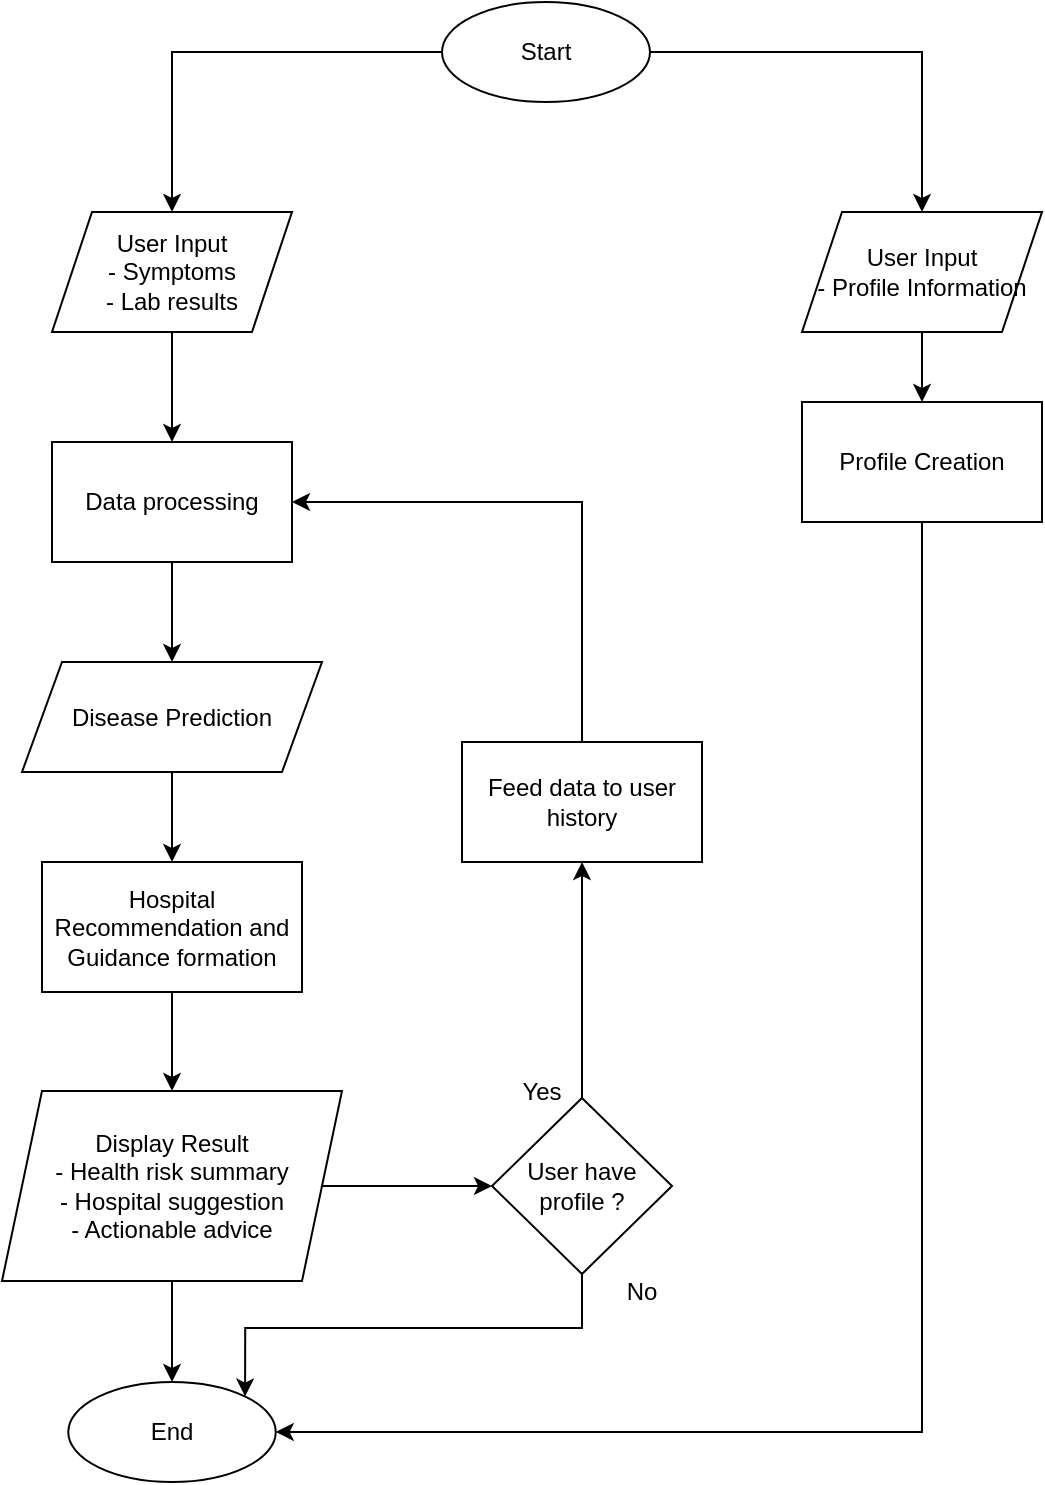<mxfile version="26.0.4">
  <diagram id="C5RBs43oDa-KdzZeNtuy" name="Page-1">
    <mxGraphModel dx="1600" dy="804" grid="1" gridSize="10" guides="1" tooltips="1" connect="1" arrows="1" fold="1" page="1" pageScale="1" pageWidth="827" pageHeight="1169" math="0" shadow="0">
      <root>
        <mxCell id="WIyWlLk6GJQsqaUBKTNV-0" />
        <mxCell id="WIyWlLk6GJQsqaUBKTNV-1" parent="WIyWlLk6GJQsqaUBKTNV-0" />
        <mxCell id="TETJtV4ih2mq-wsXNBXI-4" value="" style="edgeStyle=orthogonalEdgeStyle;rounded=0;orthogonalLoop=1;jettySize=auto;html=1;" edge="1" parent="WIyWlLk6GJQsqaUBKTNV-1" source="TETJtV4ih2mq-wsXNBXI-0" target="TETJtV4ih2mq-wsXNBXI-3">
          <mxGeometry relative="1" as="geometry" />
        </mxCell>
        <mxCell id="TETJtV4ih2mq-wsXNBXI-16" value="" style="edgeStyle=orthogonalEdgeStyle;rounded=0;orthogonalLoop=1;jettySize=auto;html=1;" edge="1" parent="WIyWlLk6GJQsqaUBKTNV-1" source="TETJtV4ih2mq-wsXNBXI-0" target="TETJtV4ih2mq-wsXNBXI-15">
          <mxGeometry relative="1" as="geometry" />
        </mxCell>
        <mxCell id="TETJtV4ih2mq-wsXNBXI-0" value="Start" style="ellipse;whiteSpace=wrap;html=1;" vertex="1" parent="WIyWlLk6GJQsqaUBKTNV-1">
          <mxGeometry x="390" y="40" width="104" height="50" as="geometry" />
        </mxCell>
        <mxCell id="TETJtV4ih2mq-wsXNBXI-18" value="" style="edgeStyle=orthogonalEdgeStyle;rounded=0;orthogonalLoop=1;jettySize=auto;html=1;" edge="1" parent="WIyWlLk6GJQsqaUBKTNV-1" source="TETJtV4ih2mq-wsXNBXI-3" target="TETJtV4ih2mq-wsXNBXI-5">
          <mxGeometry relative="1" as="geometry" />
        </mxCell>
        <mxCell id="TETJtV4ih2mq-wsXNBXI-3" value="&lt;div&gt;User Input&lt;/div&gt;&lt;div&gt;- Symptoms&lt;/div&gt;&lt;div&gt;- Lab results&lt;br&gt;&lt;/div&gt;" style="shape=parallelogram;perimeter=parallelogramPerimeter;whiteSpace=wrap;html=1;fixedSize=1;" vertex="1" parent="WIyWlLk6GJQsqaUBKTNV-1">
          <mxGeometry x="195" y="145" width="120" height="60" as="geometry" />
        </mxCell>
        <mxCell id="TETJtV4ih2mq-wsXNBXI-10" value="" style="edgeStyle=orthogonalEdgeStyle;rounded=0;orthogonalLoop=1;jettySize=auto;html=1;" edge="1" parent="WIyWlLk6GJQsqaUBKTNV-1" source="TETJtV4ih2mq-wsXNBXI-5" target="TETJtV4ih2mq-wsXNBXI-9">
          <mxGeometry relative="1" as="geometry" />
        </mxCell>
        <mxCell id="TETJtV4ih2mq-wsXNBXI-5" value="Data processing" style="whiteSpace=wrap;html=1;" vertex="1" parent="WIyWlLk6GJQsqaUBKTNV-1">
          <mxGeometry x="195" y="260" width="120" height="60" as="geometry" />
        </mxCell>
        <mxCell id="TETJtV4ih2mq-wsXNBXI-12" value="" style="edgeStyle=orthogonalEdgeStyle;rounded=0;orthogonalLoop=1;jettySize=auto;html=1;" edge="1" parent="WIyWlLk6GJQsqaUBKTNV-1" source="TETJtV4ih2mq-wsXNBXI-9" target="TETJtV4ih2mq-wsXNBXI-11">
          <mxGeometry relative="1" as="geometry" />
        </mxCell>
        <mxCell id="TETJtV4ih2mq-wsXNBXI-9" value="Disease Prediction" style="shape=parallelogram;perimeter=parallelogramPerimeter;whiteSpace=wrap;html=1;fixedSize=1;" vertex="1" parent="WIyWlLk6GJQsqaUBKTNV-1">
          <mxGeometry x="180" y="370" width="150" height="55" as="geometry" />
        </mxCell>
        <mxCell id="TETJtV4ih2mq-wsXNBXI-14" value="" style="edgeStyle=orthogonalEdgeStyle;rounded=0;orthogonalLoop=1;jettySize=auto;html=1;" edge="1" parent="WIyWlLk6GJQsqaUBKTNV-1" source="TETJtV4ih2mq-wsXNBXI-11" target="TETJtV4ih2mq-wsXNBXI-13">
          <mxGeometry relative="1" as="geometry" />
        </mxCell>
        <mxCell id="TETJtV4ih2mq-wsXNBXI-11" value="Hospital Recommendation and Guidance formation" style="whiteSpace=wrap;html=1;" vertex="1" parent="WIyWlLk6GJQsqaUBKTNV-1">
          <mxGeometry x="190" y="470" width="130" height="65" as="geometry" />
        </mxCell>
        <mxCell id="TETJtV4ih2mq-wsXNBXI-22" value="" style="edgeStyle=orthogonalEdgeStyle;rounded=0;orthogonalLoop=1;jettySize=auto;html=1;" edge="1" parent="WIyWlLk6GJQsqaUBKTNV-1" source="TETJtV4ih2mq-wsXNBXI-13" target="TETJtV4ih2mq-wsXNBXI-21">
          <mxGeometry relative="1" as="geometry" />
        </mxCell>
        <mxCell id="TETJtV4ih2mq-wsXNBXI-27" value="" style="edgeStyle=orthogonalEdgeStyle;rounded=0;orthogonalLoop=1;jettySize=auto;html=1;" edge="1" parent="WIyWlLk6GJQsqaUBKTNV-1" source="TETJtV4ih2mq-wsXNBXI-13" target="TETJtV4ih2mq-wsXNBXI-26">
          <mxGeometry relative="1" as="geometry" />
        </mxCell>
        <mxCell id="TETJtV4ih2mq-wsXNBXI-13" value="&lt;div&gt;Display Result&lt;/div&gt;&lt;div&gt;- Health risk summary&lt;/div&gt;&lt;div&gt;- Hospital suggestion&lt;/div&gt;&lt;div&gt;- Actionable advice&lt;br&gt;&lt;/div&gt;" style="shape=parallelogram;perimeter=parallelogramPerimeter;whiteSpace=wrap;html=1;fixedSize=1;" vertex="1" parent="WIyWlLk6GJQsqaUBKTNV-1">
          <mxGeometry x="170" y="584.5" width="170" height="95" as="geometry" />
        </mxCell>
        <mxCell id="TETJtV4ih2mq-wsXNBXI-20" value="" style="edgeStyle=orthogonalEdgeStyle;rounded=0;orthogonalLoop=1;jettySize=auto;html=1;" edge="1" parent="WIyWlLk6GJQsqaUBKTNV-1" source="TETJtV4ih2mq-wsXNBXI-15" target="TETJtV4ih2mq-wsXNBXI-19">
          <mxGeometry relative="1" as="geometry" />
        </mxCell>
        <mxCell id="TETJtV4ih2mq-wsXNBXI-15" value="&lt;div&gt;User Input&lt;/div&gt;&lt;div&gt;- Profile Information &lt;br&gt;&lt;/div&gt;" style="shape=parallelogram;perimeter=parallelogramPerimeter;whiteSpace=wrap;html=1;fixedSize=1;" vertex="1" parent="WIyWlLk6GJQsqaUBKTNV-1">
          <mxGeometry x="570" y="145" width="120" height="60" as="geometry" />
        </mxCell>
        <mxCell id="TETJtV4ih2mq-wsXNBXI-28" style="edgeStyle=orthogonalEdgeStyle;rounded=0;orthogonalLoop=1;jettySize=auto;html=1;exitX=0.5;exitY=1;exitDx=0;exitDy=0;entryX=1;entryY=0.5;entryDx=0;entryDy=0;" edge="1" parent="WIyWlLk6GJQsqaUBKTNV-1" source="TETJtV4ih2mq-wsXNBXI-19" target="TETJtV4ih2mq-wsXNBXI-26">
          <mxGeometry relative="1" as="geometry" />
        </mxCell>
        <mxCell id="TETJtV4ih2mq-wsXNBXI-19" value="Profile Creation" style="whiteSpace=wrap;html=1;" vertex="1" parent="WIyWlLk6GJQsqaUBKTNV-1">
          <mxGeometry x="570" y="240" width="120" height="60" as="geometry" />
        </mxCell>
        <mxCell id="TETJtV4ih2mq-wsXNBXI-24" value="" style="edgeStyle=orthogonalEdgeStyle;rounded=0;orthogonalLoop=1;jettySize=auto;html=1;" edge="1" parent="WIyWlLk6GJQsqaUBKTNV-1" source="TETJtV4ih2mq-wsXNBXI-21" target="TETJtV4ih2mq-wsXNBXI-23">
          <mxGeometry relative="1" as="geometry" />
        </mxCell>
        <mxCell id="TETJtV4ih2mq-wsXNBXI-29" style="edgeStyle=orthogonalEdgeStyle;rounded=0;orthogonalLoop=1;jettySize=auto;html=1;exitX=0.5;exitY=1;exitDx=0;exitDy=0;entryX=1;entryY=0;entryDx=0;entryDy=0;" edge="1" parent="WIyWlLk6GJQsqaUBKTNV-1" source="TETJtV4ih2mq-wsXNBXI-21" target="TETJtV4ih2mq-wsXNBXI-26">
          <mxGeometry relative="1" as="geometry" />
        </mxCell>
        <mxCell id="TETJtV4ih2mq-wsXNBXI-21" value="User have profile ? " style="rhombus;whiteSpace=wrap;html=1;" vertex="1" parent="WIyWlLk6GJQsqaUBKTNV-1">
          <mxGeometry x="415" y="588" width="90" height="88" as="geometry" />
        </mxCell>
        <mxCell id="TETJtV4ih2mq-wsXNBXI-25" style="edgeStyle=orthogonalEdgeStyle;rounded=0;orthogonalLoop=1;jettySize=auto;html=1;exitX=0.5;exitY=0;exitDx=0;exitDy=0;entryX=1;entryY=0.5;entryDx=0;entryDy=0;" edge="1" parent="WIyWlLk6GJQsqaUBKTNV-1" source="TETJtV4ih2mq-wsXNBXI-23" target="TETJtV4ih2mq-wsXNBXI-5">
          <mxGeometry relative="1" as="geometry" />
        </mxCell>
        <mxCell id="TETJtV4ih2mq-wsXNBXI-23" value="Feed data to user history" style="whiteSpace=wrap;html=1;" vertex="1" parent="WIyWlLk6GJQsqaUBKTNV-1">
          <mxGeometry x="400" y="410" width="120" height="60" as="geometry" />
        </mxCell>
        <mxCell id="TETJtV4ih2mq-wsXNBXI-26" value="End" style="ellipse;whiteSpace=wrap;html=1;" vertex="1" parent="WIyWlLk6GJQsqaUBKTNV-1">
          <mxGeometry x="203.13" y="730" width="103.75" height="50" as="geometry" />
        </mxCell>
        <mxCell id="TETJtV4ih2mq-wsXNBXI-30" value="Yes" style="text;strokeColor=none;align=center;fillColor=none;html=1;verticalAlign=middle;whiteSpace=wrap;rounded=0;" vertex="1" parent="WIyWlLk6GJQsqaUBKTNV-1">
          <mxGeometry x="410" y="570" width="60" height="30" as="geometry" />
        </mxCell>
        <mxCell id="TETJtV4ih2mq-wsXNBXI-31" value="No" style="text;strokeColor=none;align=center;fillColor=none;html=1;verticalAlign=middle;whiteSpace=wrap;rounded=0;" vertex="1" parent="WIyWlLk6GJQsqaUBKTNV-1">
          <mxGeometry x="460" y="670" width="60" height="30" as="geometry" />
        </mxCell>
      </root>
    </mxGraphModel>
  </diagram>
</mxfile>
